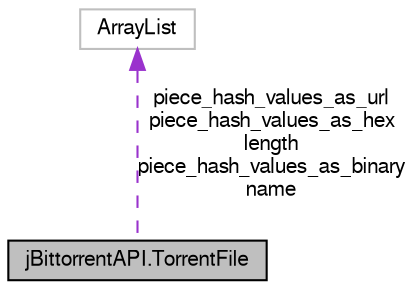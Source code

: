 digraph G
{
  bgcolor="transparent";
  edge [fontname="FreeSans",fontsize="10",labelfontname="FreeSans",labelfontsize="10"];
  node [fontname="FreeSans",fontsize="10",shape=record];
  Node1 [label="jBittorrentAPI.TorrentFile",height=0.2,width=0.4,color="black", fillcolor="grey75", style="filled" fontcolor="black"];
  Node2 -> Node1 [dir=back,color="darkorchid3",fontsize="10",style="dashed",label="piece_hash_values_as_url\npiece_hash_values_as_hex\nlength\npiece_hash_values_as_binary\nname"];
  Node2 [label="ArrayList",height=0.2,width=0.4,color="grey75"];
}
